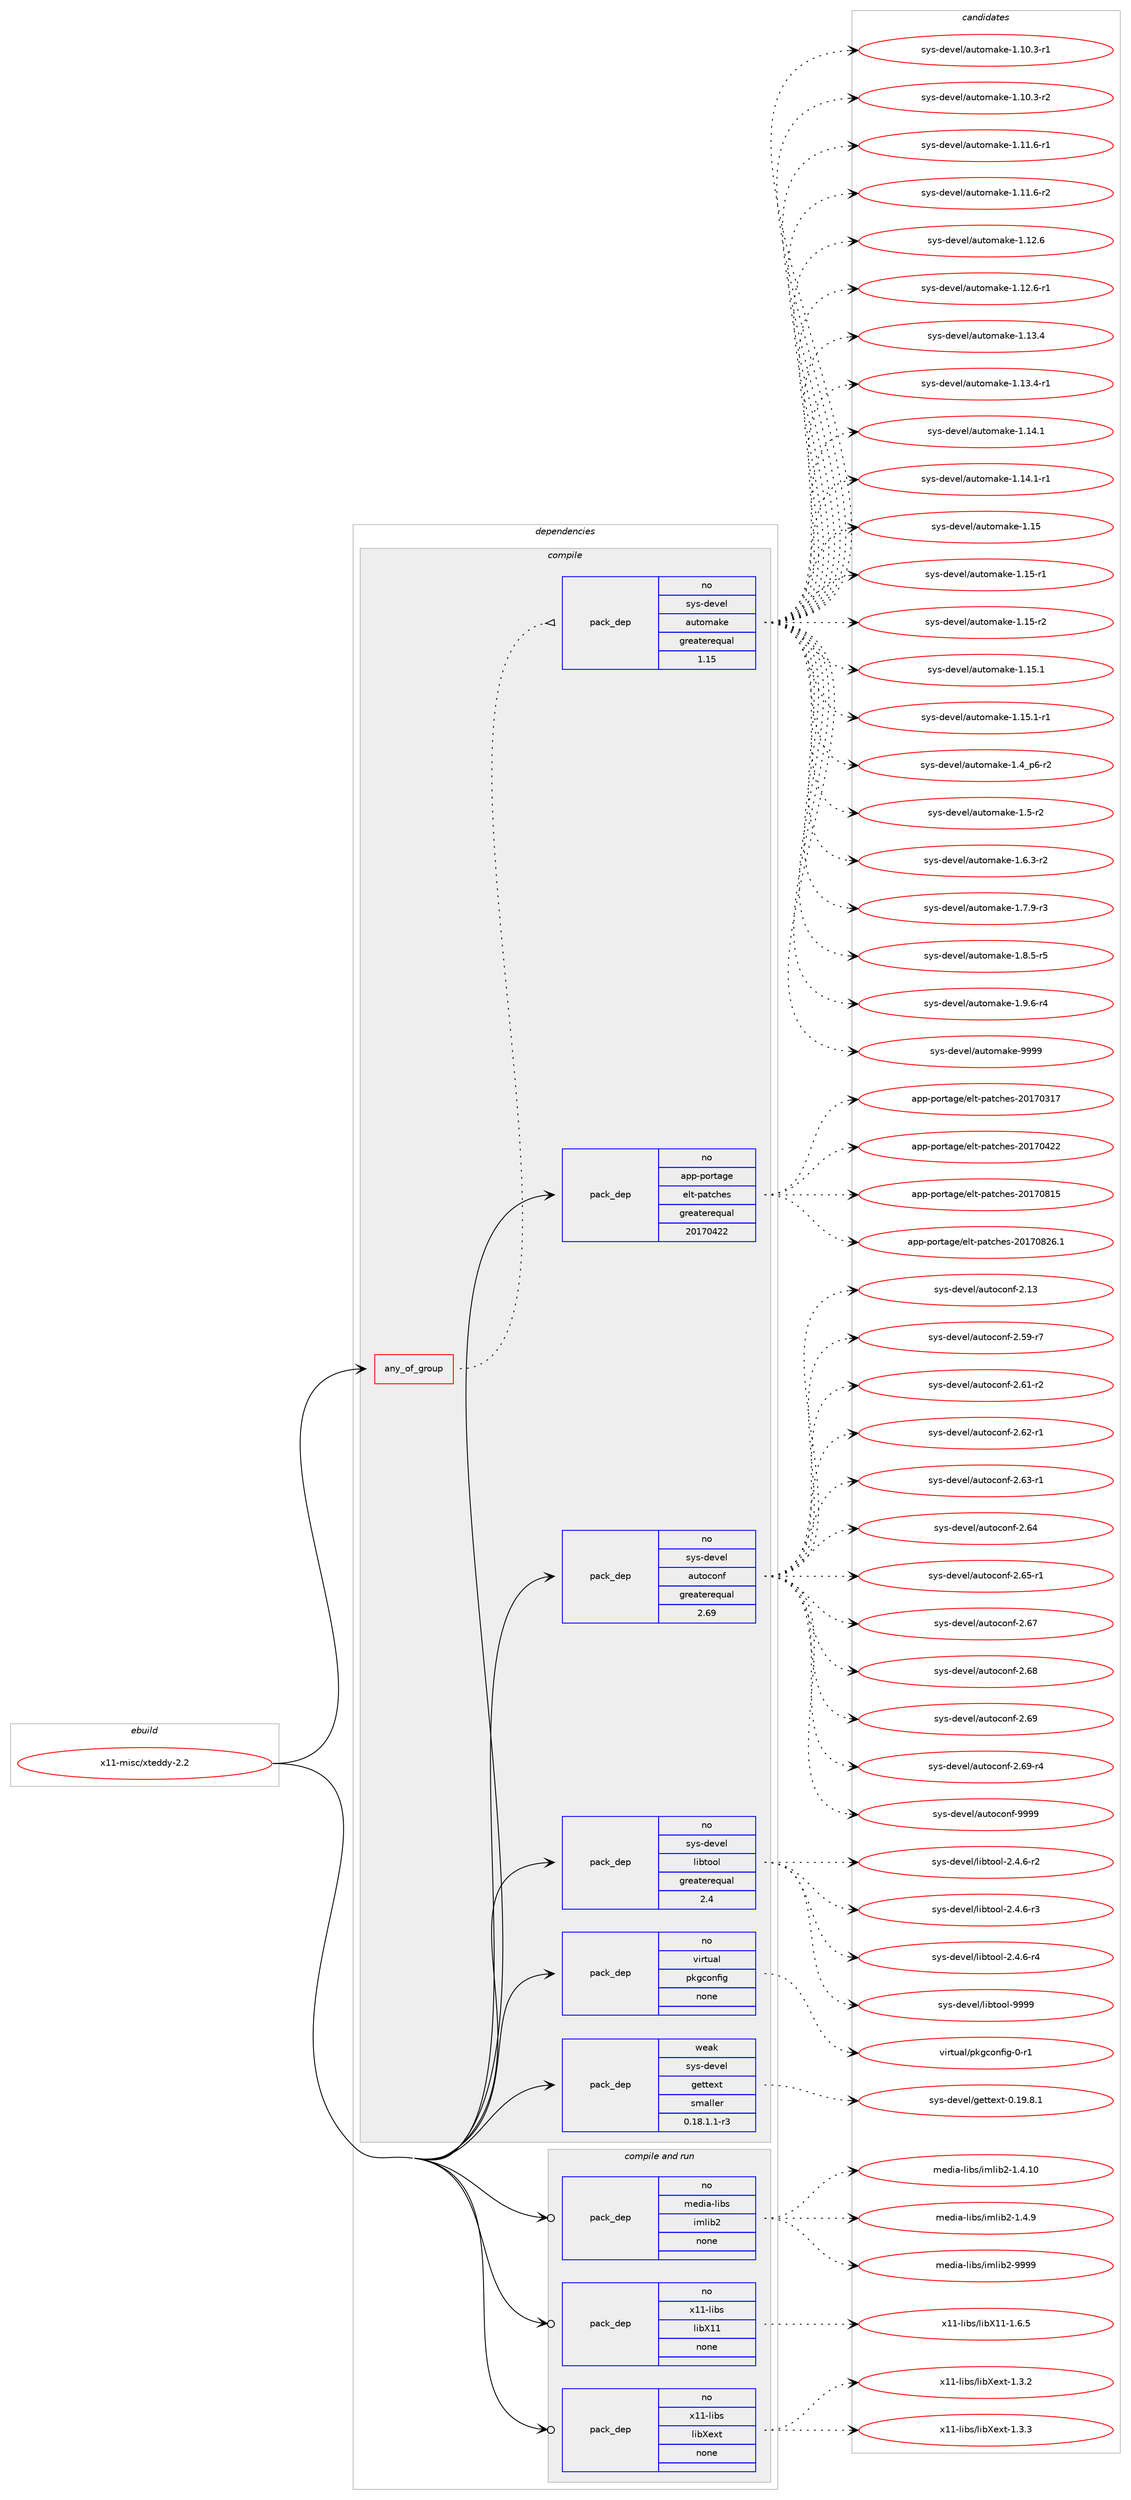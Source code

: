 digraph prolog {

# *************
# Graph options
# *************

newrank=true;
concentrate=true;
compound=true;
graph [rankdir=LR,fontname=Helvetica,fontsize=10,ranksep=1.5];#, ranksep=2.5, nodesep=0.2];
edge  [arrowhead=vee];
node  [fontname=Helvetica,fontsize=10];

# **********
# The ebuild
# **********

subgraph cluster_leftcol {
color=gray;
rank=same;
label=<<i>ebuild</i>>;
id [label="x11-misc/xteddy-2.2", color=red, width=4, href="../x11-misc/xteddy-2.2.svg"];
}

# ****************
# The dependencies
# ****************

subgraph cluster_midcol {
color=gray;
label=<<i>dependencies</i>>;
subgraph cluster_compile {
fillcolor="#eeeeee";
style=filled;
label=<<i>compile</i>>;
subgraph any9549 {
dependency525955 [label=<<TABLE BORDER="0" CELLBORDER="1" CELLSPACING="0" CELLPADDING="4"><TR><TD CELLPADDING="10">any_of_group</TD></TR></TABLE>>, shape=none, color=red];subgraph pack392561 {
dependency525956 [label=<<TABLE BORDER="0" CELLBORDER="1" CELLSPACING="0" CELLPADDING="4" WIDTH="220"><TR><TD ROWSPAN="6" CELLPADDING="30">pack_dep</TD></TR><TR><TD WIDTH="110">no</TD></TR><TR><TD>sys-devel</TD></TR><TR><TD>automake</TD></TR><TR><TD>greaterequal</TD></TR><TR><TD>1.15</TD></TR></TABLE>>, shape=none, color=blue];
}
dependency525955:e -> dependency525956:w [weight=20,style="dotted",arrowhead="oinv"];
}
id:e -> dependency525955:w [weight=20,style="solid",arrowhead="vee"];
subgraph pack392562 {
dependency525957 [label=<<TABLE BORDER="0" CELLBORDER="1" CELLSPACING="0" CELLPADDING="4" WIDTH="220"><TR><TD ROWSPAN="6" CELLPADDING="30">pack_dep</TD></TR><TR><TD WIDTH="110">no</TD></TR><TR><TD>app-portage</TD></TR><TR><TD>elt-patches</TD></TR><TR><TD>greaterequal</TD></TR><TR><TD>20170422</TD></TR></TABLE>>, shape=none, color=blue];
}
id:e -> dependency525957:w [weight=20,style="solid",arrowhead="vee"];
subgraph pack392563 {
dependency525958 [label=<<TABLE BORDER="0" CELLBORDER="1" CELLSPACING="0" CELLPADDING="4" WIDTH="220"><TR><TD ROWSPAN="6" CELLPADDING="30">pack_dep</TD></TR><TR><TD WIDTH="110">no</TD></TR><TR><TD>sys-devel</TD></TR><TR><TD>autoconf</TD></TR><TR><TD>greaterequal</TD></TR><TR><TD>2.69</TD></TR></TABLE>>, shape=none, color=blue];
}
id:e -> dependency525958:w [weight=20,style="solid",arrowhead="vee"];
subgraph pack392564 {
dependency525959 [label=<<TABLE BORDER="0" CELLBORDER="1" CELLSPACING="0" CELLPADDING="4" WIDTH="220"><TR><TD ROWSPAN="6" CELLPADDING="30">pack_dep</TD></TR><TR><TD WIDTH="110">no</TD></TR><TR><TD>sys-devel</TD></TR><TR><TD>libtool</TD></TR><TR><TD>greaterequal</TD></TR><TR><TD>2.4</TD></TR></TABLE>>, shape=none, color=blue];
}
id:e -> dependency525959:w [weight=20,style="solid",arrowhead="vee"];
subgraph pack392565 {
dependency525960 [label=<<TABLE BORDER="0" CELLBORDER="1" CELLSPACING="0" CELLPADDING="4" WIDTH="220"><TR><TD ROWSPAN="6" CELLPADDING="30">pack_dep</TD></TR><TR><TD WIDTH="110">no</TD></TR><TR><TD>virtual</TD></TR><TR><TD>pkgconfig</TD></TR><TR><TD>none</TD></TR><TR><TD></TD></TR></TABLE>>, shape=none, color=blue];
}
id:e -> dependency525960:w [weight=20,style="solid",arrowhead="vee"];
subgraph pack392566 {
dependency525961 [label=<<TABLE BORDER="0" CELLBORDER="1" CELLSPACING="0" CELLPADDING="4" WIDTH="220"><TR><TD ROWSPAN="6" CELLPADDING="30">pack_dep</TD></TR><TR><TD WIDTH="110">weak</TD></TR><TR><TD>sys-devel</TD></TR><TR><TD>gettext</TD></TR><TR><TD>smaller</TD></TR><TR><TD>0.18.1.1-r3</TD></TR></TABLE>>, shape=none, color=blue];
}
id:e -> dependency525961:w [weight=20,style="solid",arrowhead="vee"];
}
subgraph cluster_compileandrun {
fillcolor="#eeeeee";
style=filled;
label=<<i>compile and run</i>>;
subgraph pack392567 {
dependency525962 [label=<<TABLE BORDER="0" CELLBORDER="1" CELLSPACING="0" CELLPADDING="4" WIDTH="220"><TR><TD ROWSPAN="6" CELLPADDING="30">pack_dep</TD></TR><TR><TD WIDTH="110">no</TD></TR><TR><TD>media-libs</TD></TR><TR><TD>imlib2</TD></TR><TR><TD>none</TD></TR><TR><TD></TD></TR></TABLE>>, shape=none, color=blue];
}
id:e -> dependency525962:w [weight=20,style="solid",arrowhead="odotvee"];
subgraph pack392568 {
dependency525963 [label=<<TABLE BORDER="0" CELLBORDER="1" CELLSPACING="0" CELLPADDING="4" WIDTH="220"><TR><TD ROWSPAN="6" CELLPADDING="30">pack_dep</TD></TR><TR><TD WIDTH="110">no</TD></TR><TR><TD>x11-libs</TD></TR><TR><TD>libX11</TD></TR><TR><TD>none</TD></TR><TR><TD></TD></TR></TABLE>>, shape=none, color=blue];
}
id:e -> dependency525963:w [weight=20,style="solid",arrowhead="odotvee"];
subgraph pack392569 {
dependency525964 [label=<<TABLE BORDER="0" CELLBORDER="1" CELLSPACING="0" CELLPADDING="4" WIDTH="220"><TR><TD ROWSPAN="6" CELLPADDING="30">pack_dep</TD></TR><TR><TD WIDTH="110">no</TD></TR><TR><TD>x11-libs</TD></TR><TR><TD>libXext</TD></TR><TR><TD>none</TD></TR><TR><TD></TD></TR></TABLE>>, shape=none, color=blue];
}
id:e -> dependency525964:w [weight=20,style="solid",arrowhead="odotvee"];
}
subgraph cluster_run {
fillcolor="#eeeeee";
style=filled;
label=<<i>run</i>>;
}
}

# **************
# The candidates
# **************

subgraph cluster_choices {
rank=same;
color=gray;
label=<<i>candidates</i>>;

subgraph choice392561 {
color=black;
nodesep=1;
choice11512111545100101118101108479711711611110997107101454946494846514511449 [label="sys-devel/automake-1.10.3-r1", color=red, width=4,href="../sys-devel/automake-1.10.3-r1.svg"];
choice11512111545100101118101108479711711611110997107101454946494846514511450 [label="sys-devel/automake-1.10.3-r2", color=red, width=4,href="../sys-devel/automake-1.10.3-r2.svg"];
choice11512111545100101118101108479711711611110997107101454946494946544511449 [label="sys-devel/automake-1.11.6-r1", color=red, width=4,href="../sys-devel/automake-1.11.6-r1.svg"];
choice11512111545100101118101108479711711611110997107101454946494946544511450 [label="sys-devel/automake-1.11.6-r2", color=red, width=4,href="../sys-devel/automake-1.11.6-r2.svg"];
choice1151211154510010111810110847971171161111099710710145494649504654 [label="sys-devel/automake-1.12.6", color=red, width=4,href="../sys-devel/automake-1.12.6.svg"];
choice11512111545100101118101108479711711611110997107101454946495046544511449 [label="sys-devel/automake-1.12.6-r1", color=red, width=4,href="../sys-devel/automake-1.12.6-r1.svg"];
choice1151211154510010111810110847971171161111099710710145494649514652 [label="sys-devel/automake-1.13.4", color=red, width=4,href="../sys-devel/automake-1.13.4.svg"];
choice11512111545100101118101108479711711611110997107101454946495146524511449 [label="sys-devel/automake-1.13.4-r1", color=red, width=4,href="../sys-devel/automake-1.13.4-r1.svg"];
choice1151211154510010111810110847971171161111099710710145494649524649 [label="sys-devel/automake-1.14.1", color=red, width=4,href="../sys-devel/automake-1.14.1.svg"];
choice11512111545100101118101108479711711611110997107101454946495246494511449 [label="sys-devel/automake-1.14.1-r1", color=red, width=4,href="../sys-devel/automake-1.14.1-r1.svg"];
choice115121115451001011181011084797117116111109971071014549464953 [label="sys-devel/automake-1.15", color=red, width=4,href="../sys-devel/automake-1.15.svg"];
choice1151211154510010111810110847971171161111099710710145494649534511449 [label="sys-devel/automake-1.15-r1", color=red, width=4,href="../sys-devel/automake-1.15-r1.svg"];
choice1151211154510010111810110847971171161111099710710145494649534511450 [label="sys-devel/automake-1.15-r2", color=red, width=4,href="../sys-devel/automake-1.15-r2.svg"];
choice1151211154510010111810110847971171161111099710710145494649534649 [label="sys-devel/automake-1.15.1", color=red, width=4,href="../sys-devel/automake-1.15.1.svg"];
choice11512111545100101118101108479711711611110997107101454946495346494511449 [label="sys-devel/automake-1.15.1-r1", color=red, width=4,href="../sys-devel/automake-1.15.1-r1.svg"];
choice115121115451001011181011084797117116111109971071014549465295112544511450 [label="sys-devel/automake-1.4_p6-r2", color=red, width=4,href="../sys-devel/automake-1.4_p6-r2.svg"];
choice11512111545100101118101108479711711611110997107101454946534511450 [label="sys-devel/automake-1.5-r2", color=red, width=4,href="../sys-devel/automake-1.5-r2.svg"];
choice115121115451001011181011084797117116111109971071014549465446514511450 [label="sys-devel/automake-1.6.3-r2", color=red, width=4,href="../sys-devel/automake-1.6.3-r2.svg"];
choice115121115451001011181011084797117116111109971071014549465546574511451 [label="sys-devel/automake-1.7.9-r3", color=red, width=4,href="../sys-devel/automake-1.7.9-r3.svg"];
choice115121115451001011181011084797117116111109971071014549465646534511453 [label="sys-devel/automake-1.8.5-r5", color=red, width=4,href="../sys-devel/automake-1.8.5-r5.svg"];
choice115121115451001011181011084797117116111109971071014549465746544511452 [label="sys-devel/automake-1.9.6-r4", color=red, width=4,href="../sys-devel/automake-1.9.6-r4.svg"];
choice115121115451001011181011084797117116111109971071014557575757 [label="sys-devel/automake-9999", color=red, width=4,href="../sys-devel/automake-9999.svg"];
dependency525956:e -> choice11512111545100101118101108479711711611110997107101454946494846514511449:w [style=dotted,weight="100"];
dependency525956:e -> choice11512111545100101118101108479711711611110997107101454946494846514511450:w [style=dotted,weight="100"];
dependency525956:e -> choice11512111545100101118101108479711711611110997107101454946494946544511449:w [style=dotted,weight="100"];
dependency525956:e -> choice11512111545100101118101108479711711611110997107101454946494946544511450:w [style=dotted,weight="100"];
dependency525956:e -> choice1151211154510010111810110847971171161111099710710145494649504654:w [style=dotted,weight="100"];
dependency525956:e -> choice11512111545100101118101108479711711611110997107101454946495046544511449:w [style=dotted,weight="100"];
dependency525956:e -> choice1151211154510010111810110847971171161111099710710145494649514652:w [style=dotted,weight="100"];
dependency525956:e -> choice11512111545100101118101108479711711611110997107101454946495146524511449:w [style=dotted,weight="100"];
dependency525956:e -> choice1151211154510010111810110847971171161111099710710145494649524649:w [style=dotted,weight="100"];
dependency525956:e -> choice11512111545100101118101108479711711611110997107101454946495246494511449:w [style=dotted,weight="100"];
dependency525956:e -> choice115121115451001011181011084797117116111109971071014549464953:w [style=dotted,weight="100"];
dependency525956:e -> choice1151211154510010111810110847971171161111099710710145494649534511449:w [style=dotted,weight="100"];
dependency525956:e -> choice1151211154510010111810110847971171161111099710710145494649534511450:w [style=dotted,weight="100"];
dependency525956:e -> choice1151211154510010111810110847971171161111099710710145494649534649:w [style=dotted,weight="100"];
dependency525956:e -> choice11512111545100101118101108479711711611110997107101454946495346494511449:w [style=dotted,weight="100"];
dependency525956:e -> choice115121115451001011181011084797117116111109971071014549465295112544511450:w [style=dotted,weight="100"];
dependency525956:e -> choice11512111545100101118101108479711711611110997107101454946534511450:w [style=dotted,weight="100"];
dependency525956:e -> choice115121115451001011181011084797117116111109971071014549465446514511450:w [style=dotted,weight="100"];
dependency525956:e -> choice115121115451001011181011084797117116111109971071014549465546574511451:w [style=dotted,weight="100"];
dependency525956:e -> choice115121115451001011181011084797117116111109971071014549465646534511453:w [style=dotted,weight="100"];
dependency525956:e -> choice115121115451001011181011084797117116111109971071014549465746544511452:w [style=dotted,weight="100"];
dependency525956:e -> choice115121115451001011181011084797117116111109971071014557575757:w [style=dotted,weight="100"];
}
subgraph choice392562 {
color=black;
nodesep=1;
choice97112112451121111141169710310147101108116451129711699104101115455048495548514955 [label="app-portage/elt-patches-20170317", color=red, width=4,href="../app-portage/elt-patches-20170317.svg"];
choice97112112451121111141169710310147101108116451129711699104101115455048495548525050 [label="app-portage/elt-patches-20170422", color=red, width=4,href="../app-portage/elt-patches-20170422.svg"];
choice97112112451121111141169710310147101108116451129711699104101115455048495548564953 [label="app-portage/elt-patches-20170815", color=red, width=4,href="../app-portage/elt-patches-20170815.svg"];
choice971121124511211111411697103101471011081164511297116991041011154550484955485650544649 [label="app-portage/elt-patches-20170826.1", color=red, width=4,href="../app-portage/elt-patches-20170826.1.svg"];
dependency525957:e -> choice97112112451121111141169710310147101108116451129711699104101115455048495548514955:w [style=dotted,weight="100"];
dependency525957:e -> choice97112112451121111141169710310147101108116451129711699104101115455048495548525050:w [style=dotted,weight="100"];
dependency525957:e -> choice97112112451121111141169710310147101108116451129711699104101115455048495548564953:w [style=dotted,weight="100"];
dependency525957:e -> choice971121124511211111411697103101471011081164511297116991041011154550484955485650544649:w [style=dotted,weight="100"];
}
subgraph choice392563 {
color=black;
nodesep=1;
choice115121115451001011181011084797117116111991111101024550464951 [label="sys-devel/autoconf-2.13", color=red, width=4,href="../sys-devel/autoconf-2.13.svg"];
choice1151211154510010111810110847971171161119911111010245504653574511455 [label="sys-devel/autoconf-2.59-r7", color=red, width=4,href="../sys-devel/autoconf-2.59-r7.svg"];
choice1151211154510010111810110847971171161119911111010245504654494511450 [label="sys-devel/autoconf-2.61-r2", color=red, width=4,href="../sys-devel/autoconf-2.61-r2.svg"];
choice1151211154510010111810110847971171161119911111010245504654504511449 [label="sys-devel/autoconf-2.62-r1", color=red, width=4,href="../sys-devel/autoconf-2.62-r1.svg"];
choice1151211154510010111810110847971171161119911111010245504654514511449 [label="sys-devel/autoconf-2.63-r1", color=red, width=4,href="../sys-devel/autoconf-2.63-r1.svg"];
choice115121115451001011181011084797117116111991111101024550465452 [label="sys-devel/autoconf-2.64", color=red, width=4,href="../sys-devel/autoconf-2.64.svg"];
choice1151211154510010111810110847971171161119911111010245504654534511449 [label="sys-devel/autoconf-2.65-r1", color=red, width=4,href="../sys-devel/autoconf-2.65-r1.svg"];
choice115121115451001011181011084797117116111991111101024550465455 [label="sys-devel/autoconf-2.67", color=red, width=4,href="../sys-devel/autoconf-2.67.svg"];
choice115121115451001011181011084797117116111991111101024550465456 [label="sys-devel/autoconf-2.68", color=red, width=4,href="../sys-devel/autoconf-2.68.svg"];
choice115121115451001011181011084797117116111991111101024550465457 [label="sys-devel/autoconf-2.69", color=red, width=4,href="../sys-devel/autoconf-2.69.svg"];
choice1151211154510010111810110847971171161119911111010245504654574511452 [label="sys-devel/autoconf-2.69-r4", color=red, width=4,href="../sys-devel/autoconf-2.69-r4.svg"];
choice115121115451001011181011084797117116111991111101024557575757 [label="sys-devel/autoconf-9999", color=red, width=4,href="../sys-devel/autoconf-9999.svg"];
dependency525958:e -> choice115121115451001011181011084797117116111991111101024550464951:w [style=dotted,weight="100"];
dependency525958:e -> choice1151211154510010111810110847971171161119911111010245504653574511455:w [style=dotted,weight="100"];
dependency525958:e -> choice1151211154510010111810110847971171161119911111010245504654494511450:w [style=dotted,weight="100"];
dependency525958:e -> choice1151211154510010111810110847971171161119911111010245504654504511449:w [style=dotted,weight="100"];
dependency525958:e -> choice1151211154510010111810110847971171161119911111010245504654514511449:w [style=dotted,weight="100"];
dependency525958:e -> choice115121115451001011181011084797117116111991111101024550465452:w [style=dotted,weight="100"];
dependency525958:e -> choice1151211154510010111810110847971171161119911111010245504654534511449:w [style=dotted,weight="100"];
dependency525958:e -> choice115121115451001011181011084797117116111991111101024550465455:w [style=dotted,weight="100"];
dependency525958:e -> choice115121115451001011181011084797117116111991111101024550465456:w [style=dotted,weight="100"];
dependency525958:e -> choice115121115451001011181011084797117116111991111101024550465457:w [style=dotted,weight="100"];
dependency525958:e -> choice1151211154510010111810110847971171161119911111010245504654574511452:w [style=dotted,weight="100"];
dependency525958:e -> choice115121115451001011181011084797117116111991111101024557575757:w [style=dotted,weight="100"];
}
subgraph choice392564 {
color=black;
nodesep=1;
choice1151211154510010111810110847108105981161111111084550465246544511450 [label="sys-devel/libtool-2.4.6-r2", color=red, width=4,href="../sys-devel/libtool-2.4.6-r2.svg"];
choice1151211154510010111810110847108105981161111111084550465246544511451 [label="sys-devel/libtool-2.4.6-r3", color=red, width=4,href="../sys-devel/libtool-2.4.6-r3.svg"];
choice1151211154510010111810110847108105981161111111084550465246544511452 [label="sys-devel/libtool-2.4.6-r4", color=red, width=4,href="../sys-devel/libtool-2.4.6-r4.svg"];
choice1151211154510010111810110847108105981161111111084557575757 [label="sys-devel/libtool-9999", color=red, width=4,href="../sys-devel/libtool-9999.svg"];
dependency525959:e -> choice1151211154510010111810110847108105981161111111084550465246544511450:w [style=dotted,weight="100"];
dependency525959:e -> choice1151211154510010111810110847108105981161111111084550465246544511451:w [style=dotted,weight="100"];
dependency525959:e -> choice1151211154510010111810110847108105981161111111084550465246544511452:w [style=dotted,weight="100"];
dependency525959:e -> choice1151211154510010111810110847108105981161111111084557575757:w [style=dotted,weight="100"];
}
subgraph choice392565 {
color=black;
nodesep=1;
choice11810511411611797108471121071039911111010210510345484511449 [label="virtual/pkgconfig-0-r1", color=red, width=4,href="../virtual/pkgconfig-0-r1.svg"];
dependency525960:e -> choice11810511411611797108471121071039911111010210510345484511449:w [style=dotted,weight="100"];
}
subgraph choice392566 {
color=black;
nodesep=1;
choice1151211154510010111810110847103101116116101120116454846495746564649 [label="sys-devel/gettext-0.19.8.1", color=red, width=4,href="../sys-devel/gettext-0.19.8.1.svg"];
dependency525961:e -> choice1151211154510010111810110847103101116116101120116454846495746564649:w [style=dotted,weight="100"];
}
subgraph choice392567 {
color=black;
nodesep=1;
choice10910110010597451081059811547105109108105985045494652464948 [label="media-libs/imlib2-1.4.10", color=red, width=4,href="../media-libs/imlib2-1.4.10.svg"];
choice109101100105974510810598115471051091081059850454946524657 [label="media-libs/imlib2-1.4.9", color=red, width=4,href="../media-libs/imlib2-1.4.9.svg"];
choice1091011001059745108105981154710510910810598504557575757 [label="media-libs/imlib2-9999", color=red, width=4,href="../media-libs/imlib2-9999.svg"];
dependency525962:e -> choice10910110010597451081059811547105109108105985045494652464948:w [style=dotted,weight="100"];
dependency525962:e -> choice109101100105974510810598115471051091081059850454946524657:w [style=dotted,weight="100"];
dependency525962:e -> choice1091011001059745108105981154710510910810598504557575757:w [style=dotted,weight="100"];
}
subgraph choice392568 {
color=black;
nodesep=1;
choice120494945108105981154710810598884949454946544653 [label="x11-libs/libX11-1.6.5", color=red, width=4,href="../x11-libs/libX11-1.6.5.svg"];
dependency525963:e -> choice120494945108105981154710810598884949454946544653:w [style=dotted,weight="100"];
}
subgraph choice392569 {
color=black;
nodesep=1;
choice12049494510810598115471081059888101120116454946514650 [label="x11-libs/libXext-1.3.2", color=red, width=4,href="../x11-libs/libXext-1.3.2.svg"];
choice12049494510810598115471081059888101120116454946514651 [label="x11-libs/libXext-1.3.3", color=red, width=4,href="../x11-libs/libXext-1.3.3.svg"];
dependency525964:e -> choice12049494510810598115471081059888101120116454946514650:w [style=dotted,weight="100"];
dependency525964:e -> choice12049494510810598115471081059888101120116454946514651:w [style=dotted,weight="100"];
}
}

}
